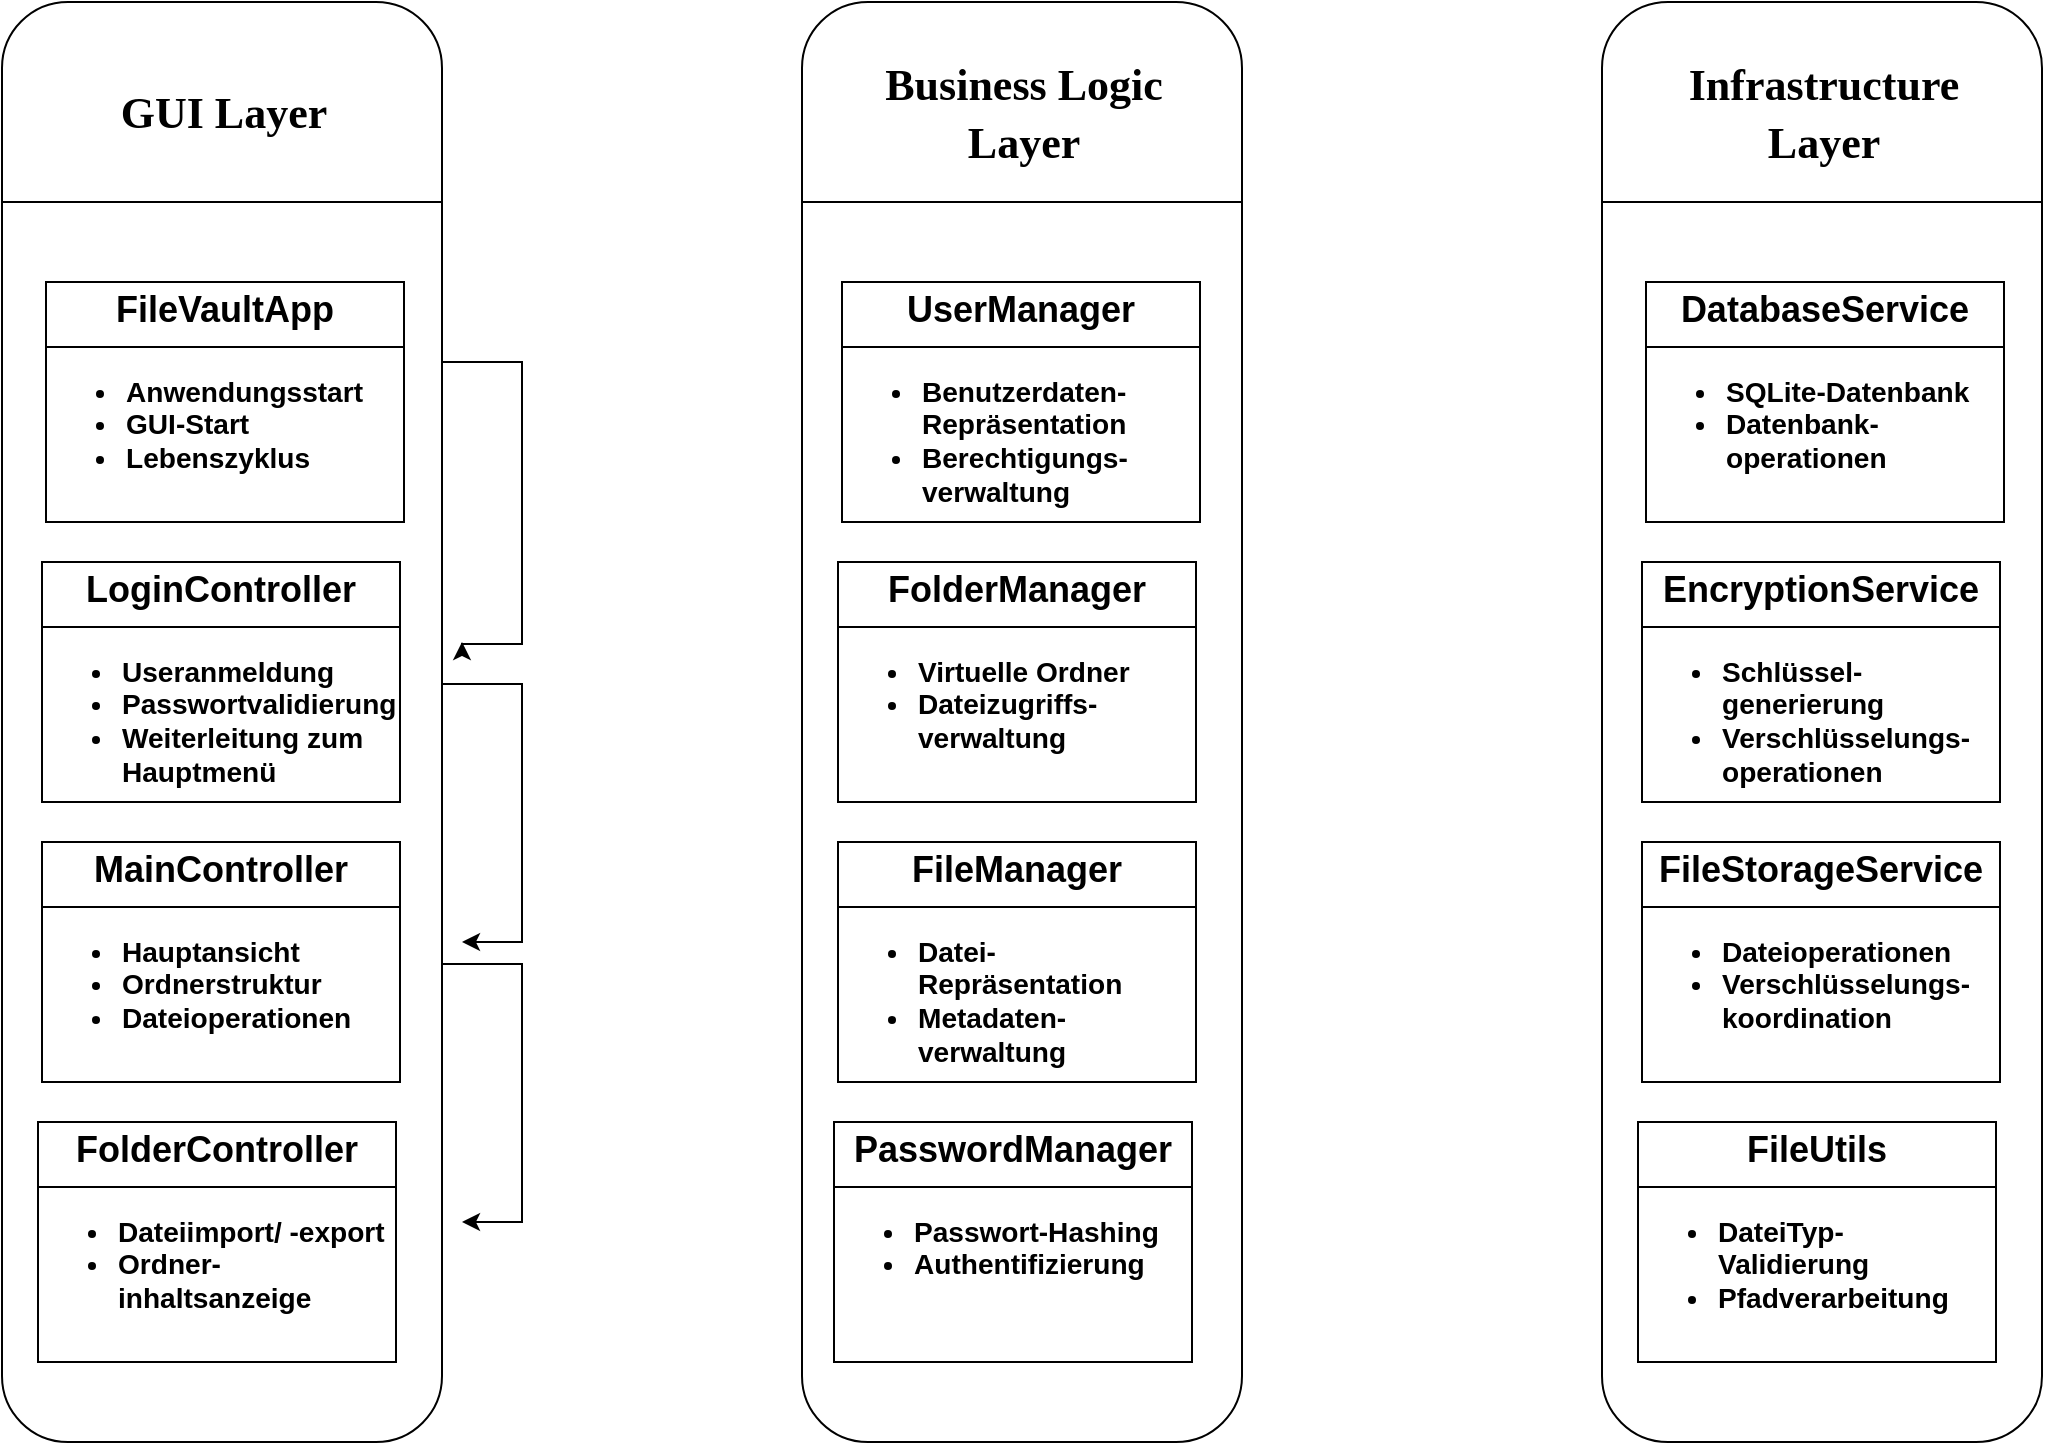 <mxfile version="26.2.13">
  <diagram name="Page-1" id="e56a1550-8fbb-45ad-956c-1786394a9013">
    <mxGraphModel dx="1181" dy="1136" grid="1" gridSize="10" guides="1" tooltips="1" connect="1" arrows="1" fold="1" page="1" pageScale="1" pageWidth="1100" pageHeight="850" background="none" math="0" shadow="0">
      <root>
        <mxCell id="0" />
        <mxCell id="1" parent="0" />
        <mxCell id="-yXR84pEISBXPebQsvSQ-64" style="edgeStyle=orthogonalEdgeStyle;rounded=0;orthogonalLoop=1;jettySize=auto;html=1;exitX=1;exitY=0.25;exitDx=0;exitDy=0;" edge="1" parent="1" source="-yXR84pEISBXPebQsvSQ-5">
          <mxGeometry relative="1" as="geometry">
            <mxPoint x="270" y="350" as="targetPoint" />
            <Array as="points">
              <mxPoint x="300" y="210" />
              <mxPoint x="300" y="351" />
            </Array>
          </mxGeometry>
        </mxCell>
        <mxCell id="-yXR84pEISBXPebQsvSQ-5" value="" style="rounded=1;whiteSpace=wrap;html=1;" vertex="1" parent="1">
          <mxGeometry x="40" y="30" width="220" height="720" as="geometry" />
        </mxCell>
        <mxCell id="-yXR84pEISBXPebQsvSQ-6" value="&lt;h1&gt;&lt;font face=&quot;Verdana&quot; style=&quot;font-size: 22px;&quot;&gt;GUI Layer&lt;/font&gt;&lt;/h1&gt;" style="text;html=1;align=center;verticalAlign=middle;whiteSpace=wrap;rounded=0;" vertex="1" parent="1">
          <mxGeometry x="61" y="60" width="180" height="50" as="geometry" />
        </mxCell>
        <mxCell id="-yXR84pEISBXPebQsvSQ-9" value="" style="endArrow=none;html=1;rounded=0;" edge="1" parent="1">
          <mxGeometry width="50" height="50" relative="1" as="geometry">
            <mxPoint x="40" y="130" as="sourcePoint" />
            <mxPoint x="260" y="130" as="targetPoint" />
          </mxGeometry>
        </mxCell>
        <mxCell id="-yXR84pEISBXPebQsvSQ-30" value="" style="rounded=1;whiteSpace=wrap;html=1;" vertex="1" parent="1">
          <mxGeometry x="440" y="30" width="220" height="720" as="geometry" />
        </mxCell>
        <mxCell id="-yXR84pEISBXPebQsvSQ-31" value="&lt;h1&gt;&lt;font face=&quot;Verdana&quot; style=&quot;font-size: 22px;&quot;&gt;Business Logic Layer&lt;/font&gt;&lt;/h1&gt;" style="text;html=1;align=center;verticalAlign=middle;whiteSpace=wrap;rounded=0;" vertex="1" parent="1">
          <mxGeometry x="461" y="60" width="180" height="50" as="geometry" />
        </mxCell>
        <mxCell id="-yXR84pEISBXPebQsvSQ-32" value="" style="endArrow=none;html=1;rounded=0;" edge="1" parent="1">
          <mxGeometry width="50" height="50" relative="1" as="geometry">
            <mxPoint x="440" y="130" as="sourcePoint" />
            <mxPoint x="660" y="130" as="targetPoint" />
          </mxGeometry>
        </mxCell>
        <mxCell id="-yXR84pEISBXPebQsvSQ-37" value="" style="rounded=1;whiteSpace=wrap;html=1;" vertex="1" parent="1">
          <mxGeometry x="840" y="30" width="220" height="720" as="geometry" />
        </mxCell>
        <mxCell id="-yXR84pEISBXPebQsvSQ-38" value="&lt;h1&gt;&lt;font face=&quot;Verdana&quot; style=&quot;font-size: 22px;&quot;&gt;Infrastructure Layer&lt;/font&gt;&lt;/h1&gt;" style="text;html=1;align=center;verticalAlign=middle;whiteSpace=wrap;rounded=0;" vertex="1" parent="1">
          <mxGeometry x="861" y="60" width="180" height="50" as="geometry" />
        </mxCell>
        <mxCell id="-yXR84pEISBXPebQsvSQ-39" value="" style="endArrow=none;html=1;rounded=0;" edge="1" parent="1">
          <mxGeometry width="50" height="50" relative="1" as="geometry">
            <mxPoint x="840" y="130" as="sourcePoint" />
            <mxPoint x="1060" y="130" as="targetPoint" />
          </mxGeometry>
        </mxCell>
        <mxCell id="-yXR84pEISBXPebQsvSQ-44" value="&lt;h2 style=&quot;margin:0px;margin-top:4px;text-align:center;&quot;&gt;UserManager&lt;/h2&gt;&lt;hr size=&quot;1&quot; style=&quot;border-style:solid;&quot;&gt;&lt;h3&gt;&lt;div style=&quot;height:2px;&quot;&gt;&lt;ul&gt;&lt;li&gt;Benutzerdaten- Repräsentation&lt;/li&gt;&lt;li&gt;Berechtigungs-verwaltung&lt;/li&gt;&lt;/ul&gt;&lt;div&gt;&lt;br&gt;&lt;/div&gt;&lt;/div&gt;&lt;/h3&gt;" style="verticalAlign=top;align=left;overflow=fill;html=1;whiteSpace=wrap;" vertex="1" parent="1">
          <mxGeometry x="460" y="170" width="179" height="120" as="geometry" />
        </mxCell>
        <mxCell id="-yXR84pEISBXPebQsvSQ-47" value="&lt;h2 style=&quot;margin:0px;margin-top:4px;text-align:center;&quot;&gt;&lt;b&gt;FolderManager&lt;/b&gt;&lt;/h2&gt;&lt;hr size=&quot;1&quot; style=&quot;border-style:solid;&quot;&gt;&lt;h3&gt;&lt;div style=&quot;height:2px;&quot;&gt;&lt;ul&gt;&lt;li&gt;Virtuelle Ordner&lt;/li&gt;&lt;li&gt;Dateizugriffs-verwaltung&lt;/li&gt;&lt;/ul&gt;&lt;div&gt;&lt;br&gt;&lt;/div&gt;&lt;/div&gt;&lt;/h3&gt;" style="verticalAlign=top;align=left;overflow=fill;html=1;whiteSpace=wrap;" vertex="1" parent="1">
          <mxGeometry x="458" y="310" width="179" height="120" as="geometry" />
        </mxCell>
        <mxCell id="-yXR84pEISBXPebQsvSQ-48" value="&lt;h2 style=&quot;margin:0px;margin-top:4px;text-align:center;&quot;&gt;&lt;b&gt;FileManager&lt;/b&gt;&lt;/h2&gt;&lt;hr size=&quot;1&quot; style=&quot;border-style:solid;&quot;&gt;&lt;h3&gt;&lt;div style=&quot;height:2px;&quot;&gt;&lt;ul&gt;&lt;li&gt;Datei-Repräsentation&lt;/li&gt;&lt;li&gt;Metadaten-verwaltung&lt;/li&gt;&lt;/ul&gt;&lt;div&gt;&lt;br&gt;&lt;/div&gt;&lt;/div&gt;&lt;/h3&gt;" style="verticalAlign=top;align=left;overflow=fill;html=1;whiteSpace=wrap;" vertex="1" parent="1">
          <mxGeometry x="458" y="450" width="179" height="120" as="geometry" />
        </mxCell>
        <mxCell id="-yXR84pEISBXPebQsvSQ-49" value="&lt;h2 style=&quot;margin:0px;margin-top:4px;text-align:center;&quot;&gt;&lt;b&gt;PasswordManager&lt;/b&gt;&lt;/h2&gt;&lt;hr size=&quot;1&quot; style=&quot;border-style:solid;&quot;&gt;&lt;h3&gt;&lt;div style=&quot;height:2px;&quot;&gt;&lt;ul&gt;&lt;li&gt;Passwort-Hashing&lt;/li&gt;&lt;li&gt;Authentifizierung&lt;/li&gt;&lt;/ul&gt;&lt;div&gt;&lt;br&gt;&lt;/div&gt;&lt;/div&gt;&lt;/h3&gt;" style="verticalAlign=top;align=left;overflow=fill;html=1;whiteSpace=wrap;" vertex="1" parent="1">
          <mxGeometry x="456" y="590" width="179" height="120" as="geometry" />
        </mxCell>
        <mxCell id="-yXR84pEISBXPebQsvSQ-54" value="&lt;h2 style=&quot;margin:0px;margin-top:4px;text-align:center;&quot;&gt;FileVaultApp&lt;/h2&gt;&lt;hr size=&quot;1&quot; style=&quot;border-style:solid;&quot;&gt;&lt;h3&gt;&lt;div style=&quot;height:2px;&quot;&gt;&lt;ul&gt;&lt;li&gt;Anwendungsstart&lt;/li&gt;&lt;li&gt;GUI-Start&lt;/li&gt;&lt;li&gt;Lebenszyklus&lt;/li&gt;&lt;/ul&gt;&lt;div&gt;&lt;br&gt;&lt;/div&gt;&lt;/div&gt;&lt;/h3&gt;" style="verticalAlign=top;align=left;overflow=fill;html=1;whiteSpace=wrap;" vertex="1" parent="1">
          <mxGeometry x="62" y="170" width="179" height="120" as="geometry" />
        </mxCell>
        <mxCell id="-yXR84pEISBXPebQsvSQ-55" value="&lt;h2 style=&quot;margin:0px;margin-top:4px;text-align:center;&quot;&gt;&lt;b&gt;LoginController&lt;/b&gt;&lt;/h2&gt;&lt;hr size=&quot;1&quot; style=&quot;border-style:solid;&quot;&gt;&lt;h3&gt;&lt;div style=&quot;height:2px;&quot;&gt;&lt;ul&gt;&lt;li&gt;Useranmeldung&lt;/li&gt;&lt;li&gt;Passwortvalidierung&lt;/li&gt;&lt;li&gt;Weiterleitung zum Hauptmenü&lt;/li&gt;&lt;/ul&gt;&lt;/div&gt;&lt;/h3&gt;" style="verticalAlign=top;align=left;overflow=fill;html=1;whiteSpace=wrap;" vertex="1" parent="1">
          <mxGeometry x="60" y="310" width="179" height="120" as="geometry" />
        </mxCell>
        <mxCell id="-yXR84pEISBXPebQsvSQ-56" value="&lt;h2 style=&quot;margin:0px;margin-top:4px;text-align:center;&quot;&gt;&lt;b&gt;MainController&lt;/b&gt;&lt;/h2&gt;&lt;hr size=&quot;1&quot; style=&quot;border-style:solid;&quot;&gt;&lt;h3&gt;&lt;div style=&quot;height:2px;&quot;&gt;&lt;ul&gt;&lt;li&gt;Hauptansicht&lt;/li&gt;&lt;li&gt;Ordnerstruktur&lt;/li&gt;&lt;li&gt;Dateioperationen&lt;/li&gt;&lt;/ul&gt;&lt;div&gt;&lt;br&gt;&lt;/div&gt;&lt;/div&gt;&lt;/h3&gt;" style="verticalAlign=top;align=left;overflow=fill;html=1;whiteSpace=wrap;" vertex="1" parent="1">
          <mxGeometry x="60" y="450" width="179" height="120" as="geometry" />
        </mxCell>
        <mxCell id="-yXR84pEISBXPebQsvSQ-57" value="&lt;h2 style=&quot;margin:0px;margin-top:4px;text-align:center;&quot;&gt;&lt;b&gt;FolderController&lt;/b&gt;&lt;/h2&gt;&lt;hr size=&quot;1&quot; style=&quot;border-style:solid;&quot;&gt;&lt;h3&gt;&lt;div style=&quot;height:2px;&quot;&gt;&lt;ul&gt;&lt;li&gt;Dateiimport/ -export&lt;/li&gt;&lt;li&gt;Ordner-inhaltsanzeige&lt;/li&gt;&lt;/ul&gt;&lt;/div&gt;&lt;/h3&gt;" style="verticalAlign=top;align=left;overflow=fill;html=1;whiteSpace=wrap;" vertex="1" parent="1">
          <mxGeometry x="58" y="590" width="179" height="120" as="geometry" />
        </mxCell>
        <mxCell id="-yXR84pEISBXPebQsvSQ-58" value="&lt;h2 style=&quot;margin:0px;margin-top:4px;text-align:center;&quot;&gt;DatabaseService&lt;/h2&gt;&lt;hr size=&quot;1&quot; style=&quot;border-style:solid;&quot;&gt;&lt;h3&gt;&lt;div style=&quot;height:2px;&quot;&gt;&lt;ul&gt;&lt;li&gt;SQLite-Datenbank&lt;/li&gt;&lt;li&gt;Datenbank-operationen&lt;/li&gt;&lt;/ul&gt;&lt;div&gt;&lt;br&gt;&lt;/div&gt;&lt;/div&gt;&lt;/h3&gt;" style="verticalAlign=top;align=left;overflow=fill;html=1;whiteSpace=wrap;" vertex="1" parent="1">
          <mxGeometry x="862" y="170" width="179" height="120" as="geometry" />
        </mxCell>
        <mxCell id="-yXR84pEISBXPebQsvSQ-59" value="&lt;h2 style=&quot;margin:0px;margin-top:4px;text-align:center;&quot;&gt;EncryptionService&lt;/h2&gt;&lt;hr size=&quot;1&quot; style=&quot;border-style:solid;&quot;&gt;&lt;h3&gt;&lt;div style=&quot;height:2px;&quot;&gt;&lt;ul&gt;&lt;li&gt;Schlüssel-generierung&lt;/li&gt;&lt;li&gt;Verschlüsselungs-operationen&lt;/li&gt;&lt;/ul&gt;&lt;div&gt;&lt;br&gt;&lt;/div&gt;&lt;/div&gt;&lt;/h3&gt;" style="verticalAlign=top;align=left;overflow=fill;html=1;whiteSpace=wrap;" vertex="1" parent="1">
          <mxGeometry x="860" y="310" width="179" height="120" as="geometry" />
        </mxCell>
        <mxCell id="-yXR84pEISBXPebQsvSQ-60" value="&lt;h2 style=&quot;margin:0px;margin-top:4px;text-align:center;&quot;&gt;FileStorageService&lt;/h2&gt;&lt;hr size=&quot;1&quot; style=&quot;border-style:solid;&quot;&gt;&lt;h3&gt;&lt;div style=&quot;height:2px;&quot;&gt;&lt;ul&gt;&lt;li&gt;Dateioperationen&lt;/li&gt;&lt;li&gt;Verschlüsselungs-koordination&lt;/li&gt;&lt;/ul&gt;&lt;div&gt;&lt;br&gt;&lt;/div&gt;&lt;/div&gt;&lt;/h3&gt;" style="verticalAlign=top;align=left;overflow=fill;html=1;whiteSpace=wrap;" vertex="1" parent="1">
          <mxGeometry x="860" y="450" width="179" height="120" as="geometry" />
        </mxCell>
        <mxCell id="-yXR84pEISBXPebQsvSQ-61" value="&lt;h2 style=&quot;margin:0px;margin-top:4px;text-align:center;&quot;&gt;FileUtils&lt;/h2&gt;&lt;hr size=&quot;1&quot; style=&quot;border-style:solid;&quot;&gt;&lt;h3&gt;&lt;div style=&quot;height:2px;&quot;&gt;&lt;ul&gt;&lt;li&gt;DateiTyp-Validierung&amp;nbsp;&lt;/li&gt;&lt;li&gt;Pfadverarbeitung&lt;/li&gt;&lt;/ul&gt;&lt;div&gt;&lt;br&gt;&lt;/div&gt;&lt;div&gt;&lt;br&gt;&lt;/div&gt;&lt;/div&gt;&lt;/h3&gt;" style="verticalAlign=top;align=left;overflow=fill;html=1;whiteSpace=wrap;" vertex="1" parent="1">
          <mxGeometry x="858" y="590" width="179" height="120" as="geometry" />
        </mxCell>
        <mxCell id="-yXR84pEISBXPebQsvSQ-68" style="edgeStyle=orthogonalEdgeStyle;rounded=0;orthogonalLoop=1;jettySize=auto;html=1;exitX=1;exitY=0.25;exitDx=0;exitDy=0;" edge="1" parent="1">
          <mxGeometry relative="1" as="geometry">
            <mxPoint x="270" y="500" as="targetPoint" />
            <mxPoint x="260" y="370" as="sourcePoint" />
            <Array as="points">
              <mxPoint x="260" y="371" />
              <mxPoint x="300" y="371" />
              <mxPoint x="300" y="500" />
              <mxPoint x="270" y="500" />
            </Array>
          </mxGeometry>
        </mxCell>
        <mxCell id="-yXR84pEISBXPebQsvSQ-72" style="edgeStyle=orthogonalEdgeStyle;rounded=0;orthogonalLoop=1;jettySize=auto;html=1;exitX=1;exitY=0.25;exitDx=0;exitDy=0;" edge="1" parent="1">
          <mxGeometry relative="1" as="geometry">
            <mxPoint x="270" y="640" as="targetPoint" />
            <mxPoint x="260" y="510" as="sourcePoint" />
            <Array as="points">
              <mxPoint x="260" y="511" />
              <mxPoint x="300" y="511" />
              <mxPoint x="300" y="640" />
              <mxPoint x="270" y="640" />
            </Array>
          </mxGeometry>
        </mxCell>
      </root>
    </mxGraphModel>
  </diagram>
</mxfile>
